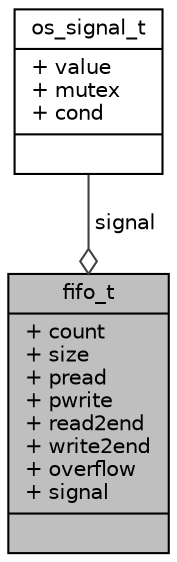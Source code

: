 digraph G
{
  edge [fontname="Helvetica",fontsize="10",labelfontname="Helvetica",labelfontsize="10"];
  node [fontname="Helvetica",fontsize="10",shape=record];
  Node1 [label="{fifo_t\n|+ count\l+ size\l+ pread\l+ pwrite\l+ read2end\l+ write2end\l+ overflow\l+ signal\l|}",height=0.2,width=0.4,color="black", fillcolor="grey75", style="filled" fontcolor="black"];
  Node2 -> Node1 [color="grey25",fontsize="10",style="solid",label=" signal" ,arrowhead="odiamond",fontname="Helvetica"];
  Node2 [label="{os_signal_t\n|+ value\l+ mutex\l+ cond\l|}",height=0.2,width=0.4,color="black", fillcolor="white", style="filled",URL="$structos__signal__t.html"];
}
